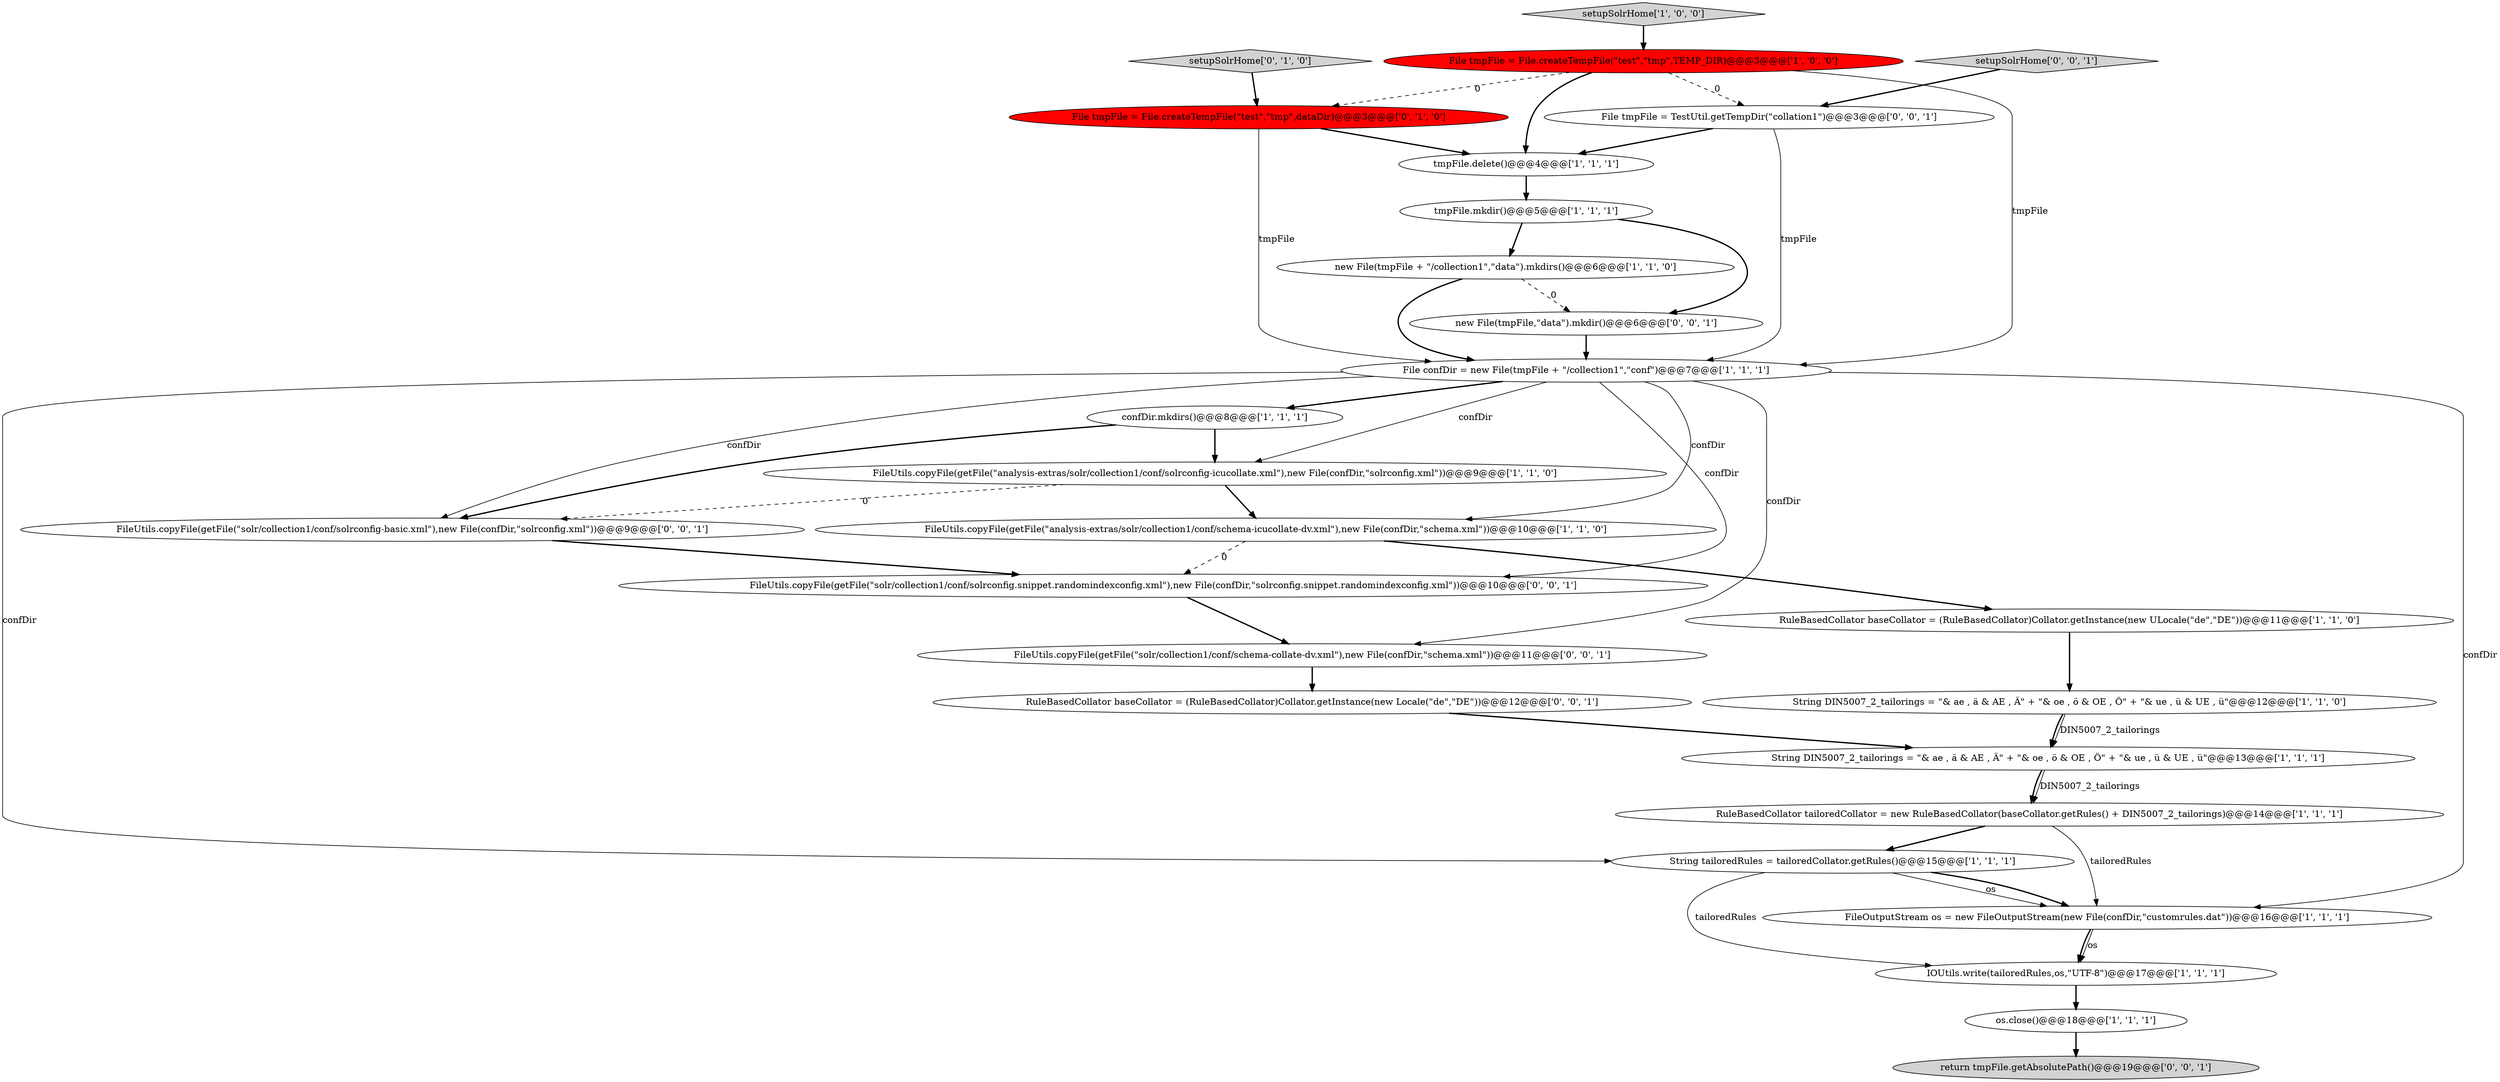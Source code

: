 digraph {
21 [style = filled, label = "RuleBasedCollator baseCollator = (RuleBasedCollator)Collator.getInstance(new Locale(\"de\",\"DE\"))@@@12@@@['0', '0', '1']", fillcolor = white, shape = ellipse image = "AAA0AAABBB3BBB"];
19 [style = filled, label = "FileUtils.copyFile(getFile(\"solr/collection1/conf/schema-collate-dv.xml\"),new File(confDir,\"schema.xml\"))@@@11@@@['0', '0', '1']", fillcolor = white, shape = ellipse image = "AAA0AAABBB3BBB"];
12 [style = filled, label = "setupSolrHome['1', '0', '0']", fillcolor = lightgray, shape = diamond image = "AAA0AAABBB1BBB"];
15 [style = filled, label = "RuleBasedCollator baseCollator = (RuleBasedCollator)Collator.getInstance(new ULocale(\"de\",\"DE\"))@@@11@@@['1', '1', '0']", fillcolor = white, shape = ellipse image = "AAA0AAABBB1BBB"];
22 [style = filled, label = "FileUtils.copyFile(getFile(\"solr/collection1/conf/solrconfig-basic.xml\"),new File(confDir,\"solrconfig.xml\"))@@@9@@@['0', '0', '1']", fillcolor = white, shape = ellipse image = "AAA0AAABBB3BBB"];
6 [style = filled, label = "FileUtils.copyFile(getFile(\"analysis-extras/solr/collection1/conf/solrconfig-icucollate.xml\"),new File(confDir,\"solrconfig.xml\"))@@@9@@@['1', '1', '0']", fillcolor = white, shape = ellipse image = "AAA0AAABBB1BBB"];
17 [style = filled, label = "File tmpFile = File.createTempFile(\"test\",\"tmp\",dataDir)@@@3@@@['0', '1', '0']", fillcolor = red, shape = ellipse image = "AAA1AAABBB2BBB"];
26 [style = filled, label = "new File(tmpFile,\"data\").mkdir()@@@6@@@['0', '0', '1']", fillcolor = white, shape = ellipse image = "AAA0AAABBB3BBB"];
25 [style = filled, label = "FileUtils.copyFile(getFile(\"solr/collection1/conf/solrconfig.snippet.randomindexconfig.xml\"),new File(confDir,\"solrconfig.snippet.randomindexconfig.xml\"))@@@10@@@['0', '0', '1']", fillcolor = white, shape = ellipse image = "AAA0AAABBB3BBB"];
9 [style = filled, label = "File tmpFile = File.createTempFile(\"test\",\"tmp\",TEMP_DIR)@@@3@@@['1', '0', '0']", fillcolor = red, shape = ellipse image = "AAA1AAABBB1BBB"];
10 [style = filled, label = "FileOutputStream os = new FileOutputStream(new File(confDir,\"customrules.dat\"))@@@16@@@['1', '1', '1']", fillcolor = white, shape = ellipse image = "AAA0AAABBB1BBB"];
2 [style = filled, label = "IOUtils.write(tailoredRules,os,\"UTF-8\")@@@17@@@['1', '1', '1']", fillcolor = white, shape = ellipse image = "AAA0AAABBB1BBB"];
7 [style = filled, label = "String DIN5007_2_tailorings = \"& ae , ä & AE , Ä\" + \"& oe , ö & OE , Ö\" + \"& ue , ü & UE , ü\"@@@13@@@['1', '1', '1']", fillcolor = white, shape = ellipse image = "AAA0AAABBB1BBB"];
11 [style = filled, label = "RuleBasedCollator tailoredCollator = new RuleBasedCollator(baseCollator.getRules() + DIN5007_2_tailorings)@@@14@@@['1', '1', '1']", fillcolor = white, shape = ellipse image = "AAA0AAABBB1BBB"];
3 [style = filled, label = "String tailoredRules = tailoredCollator.getRules()@@@15@@@['1', '1', '1']", fillcolor = white, shape = ellipse image = "AAA0AAABBB1BBB"];
16 [style = filled, label = "os.close()@@@18@@@['1', '1', '1']", fillcolor = white, shape = ellipse image = "AAA0AAABBB1BBB"];
14 [style = filled, label = "FileUtils.copyFile(getFile(\"analysis-extras/solr/collection1/conf/schema-icucollate-dv.xml\"),new File(confDir,\"schema.xml\"))@@@10@@@['1', '1', '0']", fillcolor = white, shape = ellipse image = "AAA0AAABBB1BBB"];
0 [style = filled, label = "confDir.mkdirs()@@@8@@@['1', '1', '1']", fillcolor = white, shape = ellipse image = "AAA0AAABBB1BBB"];
18 [style = filled, label = "setupSolrHome['0', '1', '0']", fillcolor = lightgray, shape = diamond image = "AAA0AAABBB2BBB"];
5 [style = filled, label = "tmpFile.delete()@@@4@@@['1', '1', '1']", fillcolor = white, shape = ellipse image = "AAA0AAABBB1BBB"];
4 [style = filled, label = "File confDir = new File(tmpFile + \"/collection1\",\"conf\")@@@7@@@['1', '1', '1']", fillcolor = white, shape = ellipse image = "AAA0AAABBB1BBB"];
24 [style = filled, label = "setupSolrHome['0', '0', '1']", fillcolor = lightgray, shape = diamond image = "AAA0AAABBB3BBB"];
13 [style = filled, label = "tmpFile.mkdir()@@@5@@@['1', '1', '1']", fillcolor = white, shape = ellipse image = "AAA0AAABBB1BBB"];
23 [style = filled, label = "File tmpFile = TestUtil.getTempDir(\"collation1\")@@@3@@@['0', '0', '1']", fillcolor = white, shape = ellipse image = "AAA0AAABBB3BBB"];
8 [style = filled, label = "String DIN5007_2_tailorings = \"& ae , ä & AE , Ä\" + \"& oe , ö & OE , Ö\" + \"& ue , ü & UE , ü\"@@@12@@@['1', '1', '0']", fillcolor = white, shape = ellipse image = "AAA0AAABBB1BBB"];
20 [style = filled, label = "return tmpFile.getAbsolutePath()@@@19@@@['0', '0', '1']", fillcolor = lightgray, shape = ellipse image = "AAA0AAABBB3BBB"];
1 [style = filled, label = "new File(tmpFile + \"/collection1\",\"data\").mkdirs()@@@6@@@['1', '1', '0']", fillcolor = white, shape = ellipse image = "AAA0AAABBB1BBB"];
22->25 [style = bold, label=""];
1->4 [style = bold, label=""];
17->5 [style = bold, label=""];
7->11 [style = bold, label=""];
23->5 [style = bold, label=""];
0->6 [style = bold, label=""];
1->26 [style = dashed, label="0"];
14->25 [style = dashed, label="0"];
3->10 [style = solid, label="os"];
10->2 [style = solid, label="os"];
18->17 [style = bold, label=""];
23->4 [style = solid, label="tmpFile"];
4->22 [style = solid, label="confDir"];
12->9 [style = bold, label=""];
26->4 [style = bold, label=""];
9->23 [style = dashed, label="0"];
4->14 [style = solid, label="confDir"];
13->1 [style = bold, label=""];
6->22 [style = dashed, label="0"];
8->7 [style = bold, label=""];
4->0 [style = bold, label=""];
6->14 [style = bold, label=""];
11->10 [style = solid, label="tailoredRules"];
3->10 [style = bold, label=""];
4->6 [style = solid, label="confDir"];
9->4 [style = solid, label="tmpFile"];
4->3 [style = solid, label="confDir"];
17->4 [style = solid, label="tmpFile"];
4->25 [style = solid, label="confDir"];
11->3 [style = bold, label=""];
13->26 [style = bold, label=""];
5->13 [style = bold, label=""];
0->22 [style = bold, label=""];
9->17 [style = dashed, label="0"];
25->19 [style = bold, label=""];
3->2 [style = solid, label="tailoredRules"];
9->5 [style = bold, label=""];
21->7 [style = bold, label=""];
4->10 [style = solid, label="confDir"];
14->15 [style = bold, label=""];
10->2 [style = bold, label=""];
19->21 [style = bold, label=""];
8->7 [style = solid, label="DIN5007_2_tailorings"];
7->11 [style = solid, label="DIN5007_2_tailorings"];
16->20 [style = bold, label=""];
15->8 [style = bold, label=""];
4->19 [style = solid, label="confDir"];
24->23 [style = bold, label=""];
2->16 [style = bold, label=""];
}
